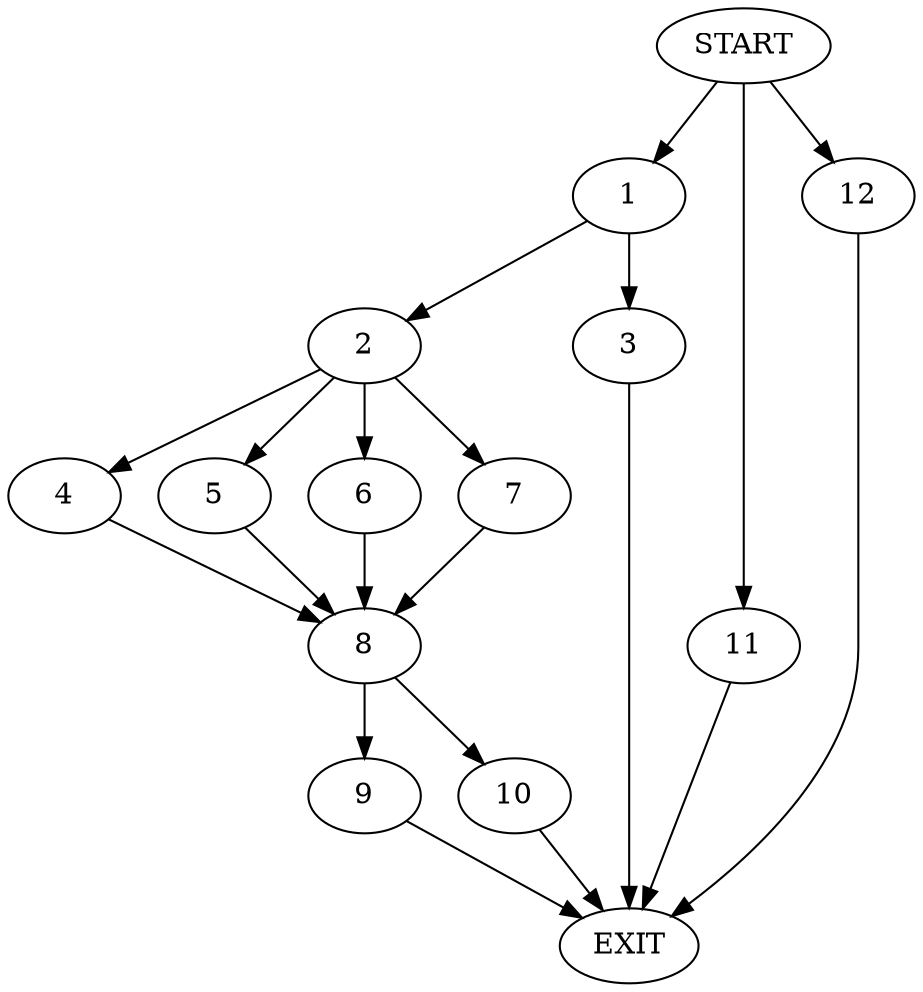 digraph {
0 [label="START"]
13 [label="EXIT"]
0 -> 1
1 -> 2
1 -> 3
2 -> 4
2 -> 5
2 -> 6
2 -> 7
3 -> 13
5 -> 8
6 -> 8
7 -> 8
4 -> 8
8 -> 9
8 -> 10
9 -> 13
10 -> 13
0 -> 11
11 -> 13
0 -> 12
12 -> 13
}
